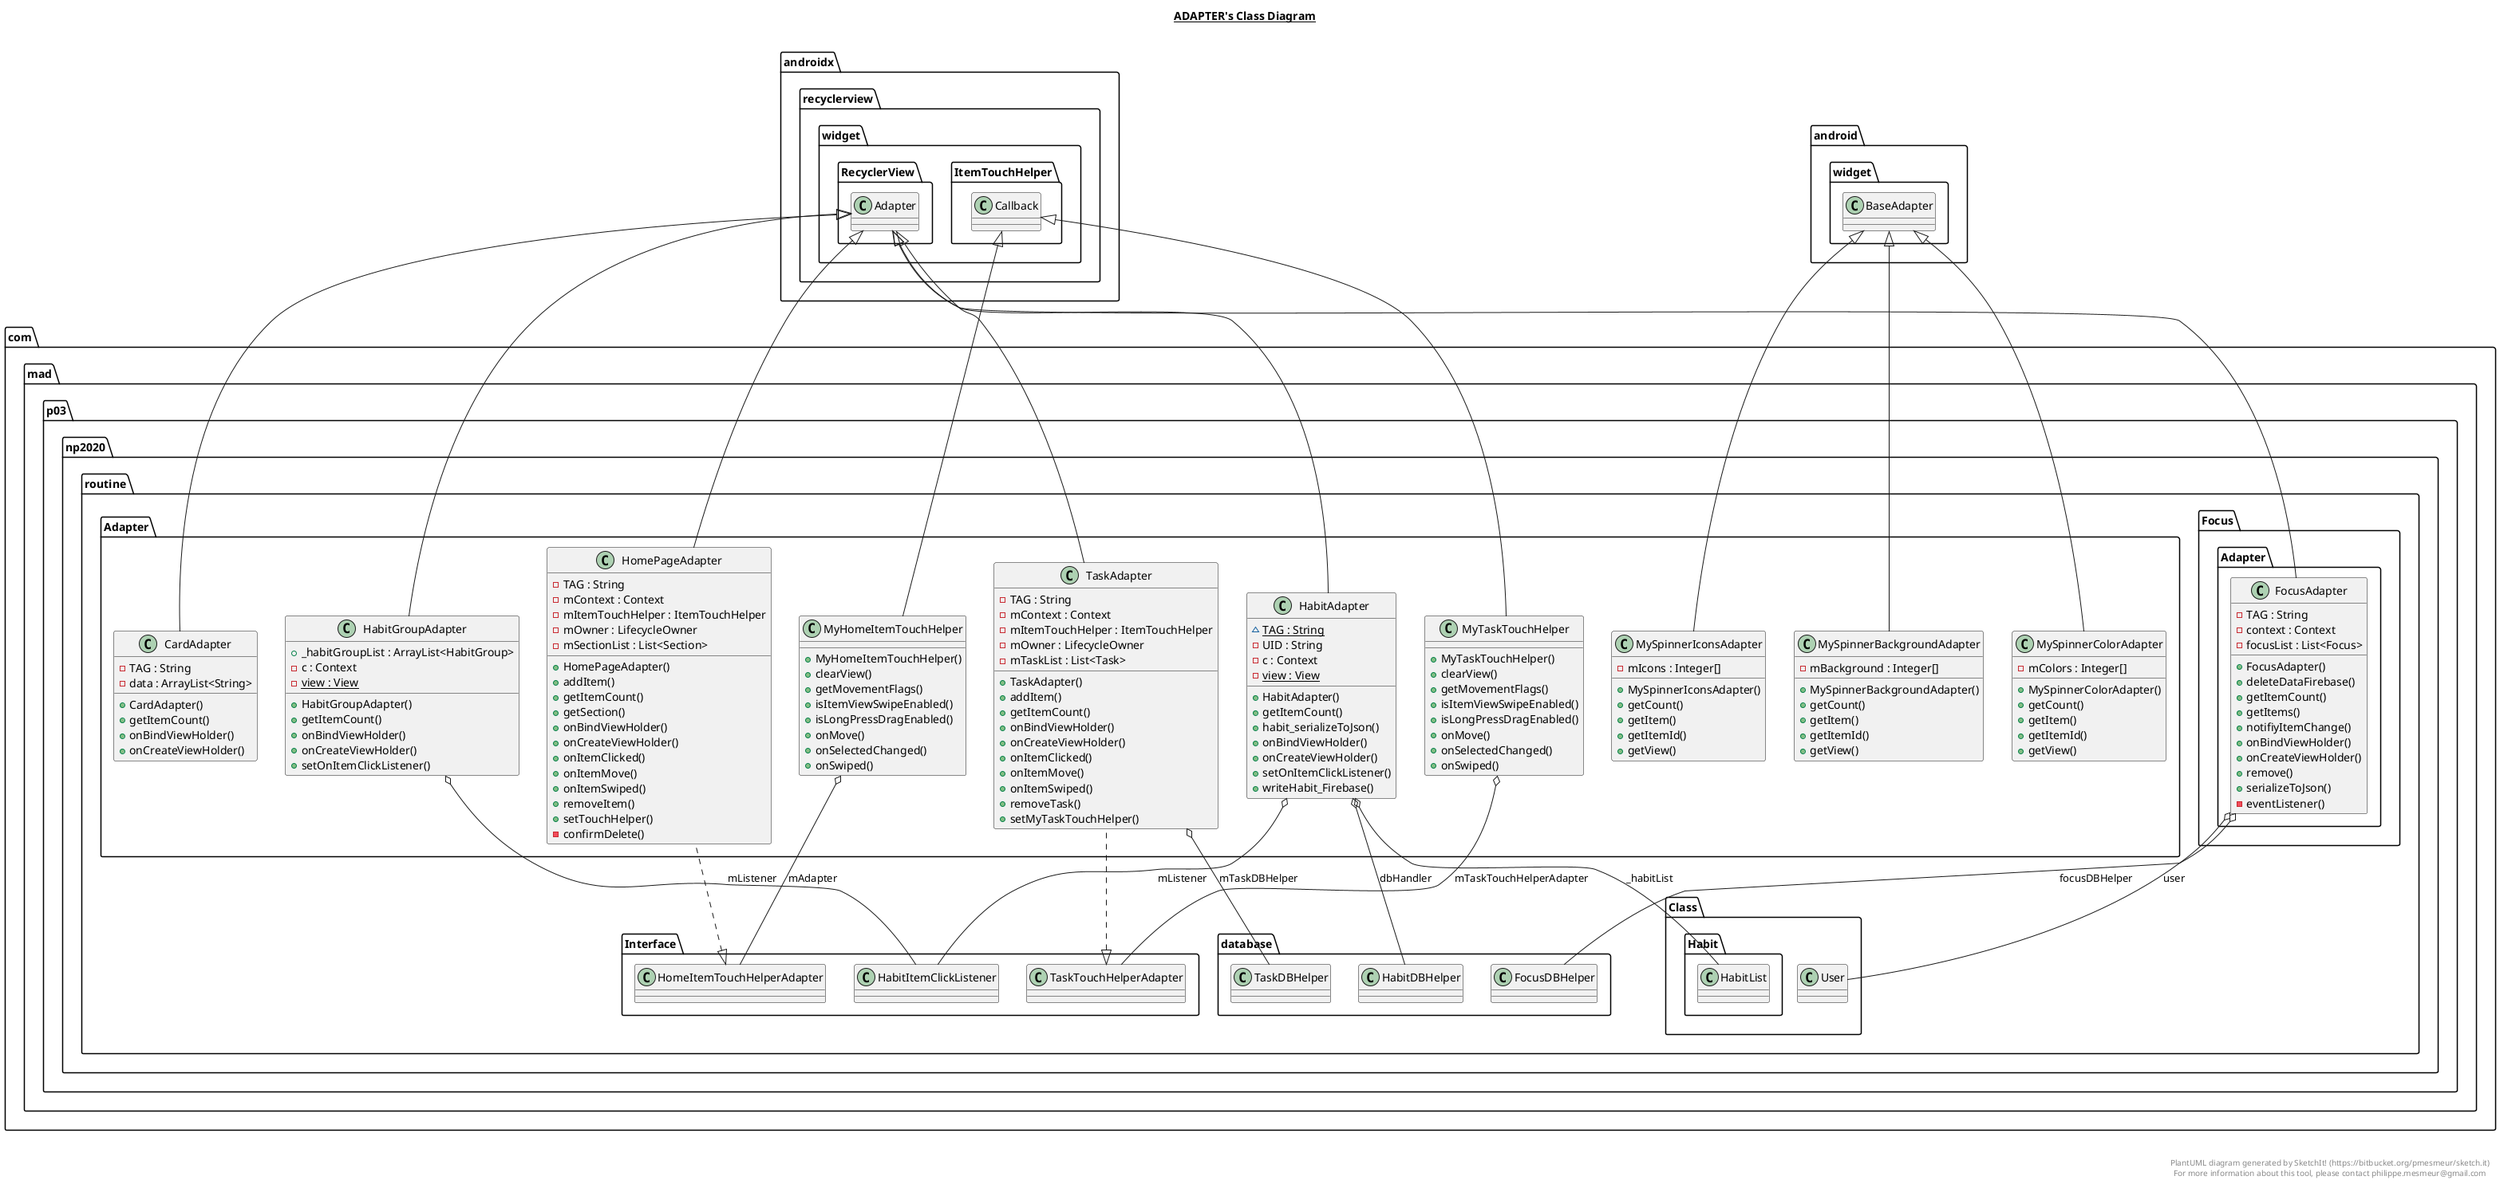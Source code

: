 @startuml

title __ADAPTER's Class Diagram__\n

  namespace com.mad.p03.np2020.routine {
    namespace Adapter {
      class com.mad.p03.np2020.routine.Adapter.CardAdapter {
          - TAG : String
          - data : ArrayList<String>
          + CardAdapter()
          + getItemCount()
          + onBindViewHolder()
          + onCreateViewHolder()
      }
    }
  }
  

  namespace com.mad.p03.np2020.routine {
    namespace Adapter {
      class com.mad.p03.np2020.routine.Focus.Adapter.FocusAdapter {
          - TAG : String
          - context : Context
          - focusList : List<Focus>
          + FocusAdapter()
          + deleteDataFirebase()
          + getItemCount()
          + getItems()
          + notifiyItemChange()
          + onBindViewHolder()
          + onCreateViewHolder()
          + remove()
          + serializeToJson()
          - eventListener()
      }
    }
  }
  

  namespace com.mad.p03.np2020.routine {
    namespace Adapter {
      class com.mad.p03.np2020.routine.Adapter.HabitAdapter {
          {static} ~ TAG : String
          - UID : String
          - c : Context
          {static} - view : View
          + HabitAdapter()
          + getItemCount()
          + habit_serializeToJson()
          + onBindViewHolder()
          + onCreateViewHolder()
          + setOnItemClickListener()
          + writeHabit_Firebase()
      }
    }
  }
  

  namespace com.mad.p03.np2020.routine {
    namespace Adapter {
      class com.mad.p03.np2020.routine.Adapter.HabitGroupAdapter {
          + _habitGroupList : ArrayList<HabitGroup>
          - c : Context
          {static} - view : View
          + HabitGroupAdapter()
          + getItemCount()
          + onBindViewHolder()
          + onCreateViewHolder()
          + setOnItemClickListener()
      }
    }
  }
  

  namespace com.mad.p03.np2020.routine {
    namespace Adapter {
      class com.mad.p03.np2020.routine.Adapter.HomePageAdapter {
          - TAG : String
          - mContext : Context
          - mItemTouchHelper : ItemTouchHelper
          - mOwner : LifecycleOwner
          - mSectionList : List<Section>
          + HomePageAdapter()
          + addItem()
          + getItemCount()
          + getSection()
          + onBindViewHolder()
          + onCreateViewHolder()
          + onItemClicked()
          + onItemMove()
          + onItemSwiped()
          + removeItem()
          + setTouchHelper()
          - confirmDelete()
      }
    }
  }
  

  namespace com.mad.p03.np2020.routine {
    namespace Adapter {
      class com.mad.p03.np2020.routine.Adapter.MyHomeItemTouchHelper {
          + MyHomeItemTouchHelper()
          + clearView()
          + getMovementFlags()
          + isItemViewSwipeEnabled()
          + isLongPressDragEnabled()
          + onMove()
          + onSelectedChanged()
          + onSwiped()
      }
    }
  }
  

  namespace com.mad.p03.np2020.routine {
    namespace Adapter {
      class com.mad.p03.np2020.routine.Adapter.MySpinnerBackgroundAdapter {
          - mBackground : Integer[]
          + MySpinnerBackgroundAdapter()
          + getCount()
          + getItem()
          + getItemId()
          + getView()
      }
    }
  }
  

  namespace com.mad.p03.np2020.routine {
    namespace Adapter {
      class com.mad.p03.np2020.routine.Adapter.MySpinnerColorAdapter {
          - mColors : Integer[]
          + MySpinnerColorAdapter()
          + getCount()
          + getItem()
          + getItemId()
          + getView()
      }
    }
  }
  

  namespace com.mad.p03.np2020.routine {
    namespace Adapter {
      class com.mad.p03.np2020.routine.Adapter.MySpinnerIconsAdapter {
          - mIcons : Integer[]
          + MySpinnerIconsAdapter()
          + getCount()
          + getItem()
          + getItemId()
          + getView()
      }
    }
  }
  

  namespace com.mad.p03.np2020.routine {
    namespace Adapter {
      class com.mad.p03.np2020.routine.Adapter.MyTaskTouchHelper {
          + MyTaskTouchHelper()
          + clearView()
          + getMovementFlags()
          + isItemViewSwipeEnabled()
          + isLongPressDragEnabled()
          + onMove()
          + onSelectedChanged()
          + onSwiped()
      }
    }
  }
  

  namespace com.mad.p03.np2020.routine {
    namespace Adapter {
      class com.mad.p03.np2020.routine.Adapter.TaskAdapter {
          - TAG : String
          - mContext : Context
          - mItemTouchHelper : ItemTouchHelper
          - mOwner : LifecycleOwner
          - mTaskList : List<Task>
          + TaskAdapter()
          + addItem()
          + getItemCount()
          + onBindViewHolder()
          + onCreateViewHolder()
          + onItemClicked()
          + onItemMove()
          + onItemSwiped()
          + removeTask()
          + setMyTaskTouchHelper()
      }
    }
  }
  

  com.mad.p03.np2020.routine.Adapter.CardAdapter -up-|> androidx.recyclerview.widget.RecyclerView.Adapter
  com.mad.p03.np2020.routine.Focus.Adapter.FocusAdapter -up-|> androidx.recyclerview.widget.RecyclerView.Adapter
  com.mad.p03.np2020.routine.Focus.Adapter.FocusAdapter o-- com.mad.p03.np2020.routine.database.FocusDBHelper : focusDBHelper
  com.mad.p03.np2020.routine.Focus.Adapter.FocusAdapter o-- com.mad.p03.np2020.routine.Class.User : user
  com.mad.p03.np2020.routine.Adapter.HabitAdapter -up-|> androidx.recyclerview.widget.RecyclerView.Adapter
  com.mad.p03.np2020.routine.Adapter.HabitAdapter o-- com.mad.p03.np2020.routine.Class.Habit.HabitList : _habitList
  com.mad.p03.np2020.routine.Adapter.HabitAdapter o-- com.mad.p03.np2020.routine.database.HabitDBHelper : dbHandler
  com.mad.p03.np2020.routine.Adapter.HabitAdapter o-- com.mad.p03.np2020.routine.Interface.HabitItemClickListener : mListener
  com.mad.p03.np2020.routine.Adapter.HabitGroupAdapter -up-|> androidx.recyclerview.widget.RecyclerView.Adapter
  com.mad.p03.np2020.routine.Adapter.HabitGroupAdapter o-- com.mad.p03.np2020.routine.Interface.HabitItemClickListener : mListener
  com.mad.p03.np2020.routine.Adapter.HomePageAdapter .up.|> com.mad.p03.np2020.routine.Interface.HomeItemTouchHelperAdapter
  com.mad.p03.np2020.routine.Adapter.HomePageAdapter -up-|> androidx.recyclerview.widget.RecyclerView.Adapter
  com.mad.p03.np2020.routine.Adapter.MyHomeItemTouchHelper -up-|> androidx.recyclerview.widget.ItemTouchHelper.Callback
  com.mad.p03.np2020.routine.Adapter.MyHomeItemTouchHelper o-- com.mad.p03.np2020.routine.Interface.HomeItemTouchHelperAdapter : mAdapter
  com.mad.p03.np2020.routine.Adapter.MySpinnerBackgroundAdapter -up-|> android.widget.BaseAdapter
  com.mad.p03.np2020.routine.Adapter.MySpinnerColorAdapter -up-|> android.widget.BaseAdapter
  com.mad.p03.np2020.routine.Adapter.MySpinnerIconsAdapter -up-|> android.widget.BaseAdapter
  com.mad.p03.np2020.routine.Adapter.MyTaskTouchHelper -up-|> androidx.recyclerview.widget.ItemTouchHelper.Callback
  com.mad.p03.np2020.routine.Adapter.MyTaskTouchHelper o-- com.mad.p03.np2020.routine.Interface.TaskTouchHelperAdapter : mTaskTouchHelperAdapter
  com.mad.p03.np2020.routine.Adapter.TaskAdapter .up.|> com.mad.p03.np2020.routine.Interface.TaskTouchHelperAdapter
  com.mad.p03.np2020.routine.Adapter.TaskAdapter -up-|> androidx.recyclerview.widget.RecyclerView.Adapter
  com.mad.p03.np2020.routine.Adapter.TaskAdapter o-- com.mad.p03.np2020.routine.database.TaskDBHelper : mTaskDBHelper


right footer


PlantUML diagram generated by SketchIt! (https://bitbucket.org/pmesmeur/sketch.it)
For more information about this tool, please contact philippe.mesmeur@gmail.com
endfooter

@enduml
